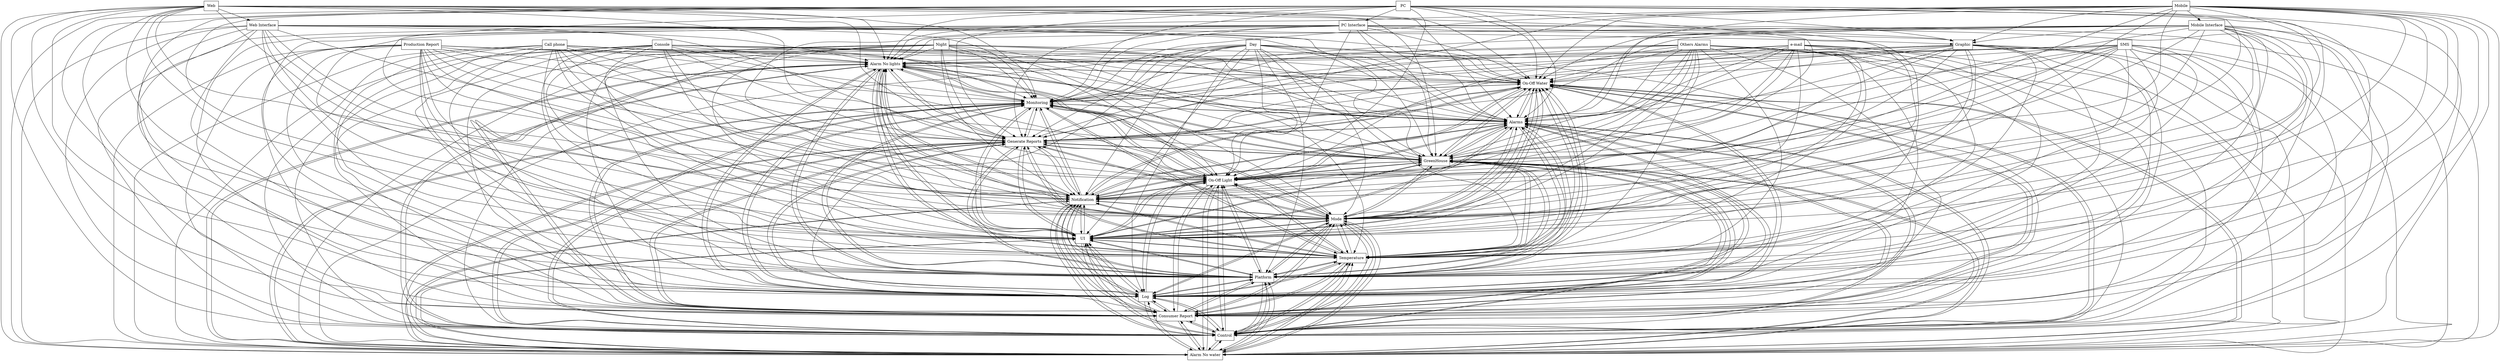 digraph{
graph [rankdir=TB];
node [shape=box];
edge [arrowhead=normal];
0[label="Graphic",]
1[label="e-mail",]
2[label="Alarm No lights",]
3[label="On-Off Water",]
4[label="Day",]
5[label="Console",]
6[label="Alarm No water",]
7[label="Control",]
8[label="Consumer Report",]
9[label="Log",]
10[label="Production Report",]
11[label="Night",]
12[label="Mobile",]
13[label="Platform",]
14[label="Web Interface",]
15[label="Others Alarms",]
16[label="Temperature",]
17[label="UI",]
18[label="Mode",]
19[label="Notification",]
20[label="Call phone",]
21[label="On-Off Light",]
22[label="GreenHouse",]
23[label="PC Interface",]
24[label="Mobile Interface",]
25[label="Web",]
26[label="Generate Reports",]
27[label="Alarms",]
28[label="Monitoring",]
29[label="SMS",]
30[label="PC",]
0->2[label="",]
0->3[label="",]
0->6[label="",]
0->7[label="",]
0->8[label="",]
0->9[label="",]
0->13[label="",]
0->16[label="",]
0->17[label="",]
0->18[label="",]
0->19[label="",]
0->21[label="",]
0->22[label="",]
0->26[label="",]
0->27[label="",]
0->28[label="",]
1->2[label="",]
1->3[label="",]
1->6[label="",]
1->7[label="",]
1->8[label="",]
1->9[label="",]
1->13[label="",]
1->16[label="",]
1->17[label="",]
1->18[label="",]
1->19[label="",]
1->21[label="",]
1->22[label="",]
1->26[label="",]
1->27[label="",]
1->28[label="",]
2->3[label="",]
2->6[label="",]
2->7[label="",]
2->8[label="",]
2->9[label="",]
2->13[label="",]
2->16[label="",]
2->17[label="",]
2->18[label="",]
2->19[label="",]
2->21[label="",]
2->22[label="",]
2->26[label="",]
2->27[label="",]
2->28[label="",]
3->2[label="",]
3->6[label="",]
3->7[label="",]
3->8[label="",]
3->9[label="",]
3->13[label="",]
3->16[label="",]
3->17[label="",]
3->18[label="",]
3->19[label="",]
3->21[label="",]
3->22[label="",]
3->26[label="",]
3->27[label="",]
3->28[label="",]
4->2[label="",]
4->3[label="",]
4->6[label="",]
4->7[label="",]
4->8[label="",]
4->9[label="",]
4->13[label="",]
4->16[label="",]
4->17[label="",]
4->18[label="",]
4->19[label="",]
4->21[label="",]
4->22[label="",]
4->26[label="",]
4->27[label="",]
4->28[label="",]
5->2[label="",]
5->3[label="",]
5->6[label="",]
5->7[label="",]
5->8[label="",]
5->9[label="",]
5->13[label="",]
5->16[label="",]
5->17[label="",]
5->18[label="",]
5->19[label="",]
5->21[label="",]
5->22[label="",]
5->26[label="",]
5->27[label="",]
5->28[label="",]
6->2[label="",]
6->3[label="",]
6->7[label="",]
6->8[label="",]
6->9[label="",]
6->13[label="",]
6->16[label="",]
6->17[label="",]
6->18[label="",]
6->19[label="",]
6->21[label="",]
6->22[label="",]
6->26[label="",]
6->27[label="",]
6->28[label="",]
7->2[label="",]
7->3[label="",]
7->6[label="",]
7->8[label="",]
7->9[label="",]
7->13[label="",]
7->16[label="",]
7->17[label="",]
7->18[label="",]
7->19[label="",]
7->21[label="",]
7->22[label="",]
7->26[label="",]
7->27[label="",]
7->28[label="",]
8->2[label="",]
8->3[label="",]
8->6[label="",]
8->7[label="",]
8->9[label="",]
8->13[label="",]
8->16[label="",]
8->17[label="",]
8->18[label="",]
8->19[label="",]
8->21[label="",]
8->22[label="",]
8->26[label="",]
8->27[label="",]
8->28[label="",]
9->2[label="",]
9->3[label="",]
9->6[label="",]
9->7[label="",]
9->8[label="",]
9->13[label="",]
9->16[label="",]
9->17[label="",]
9->18[label="",]
9->19[label="",]
9->21[label="",]
9->22[label="",]
9->26[label="",]
9->27[label="",]
9->28[label="",]
10->2[label="",]
10->3[label="",]
10->6[label="",]
10->7[label="",]
10->8[label="",]
10->9[label="",]
10->13[label="",]
10->16[label="",]
10->17[label="",]
10->18[label="",]
10->19[label="",]
10->21[label="",]
10->22[label="",]
10->26[label="",]
10->27[label="",]
10->28[label="",]
11->2[label="",]
11->3[label="",]
11->6[label="",]
11->7[label="",]
11->8[label="",]
11->9[label="",]
11->13[label="",]
11->16[label="",]
11->17[label="",]
11->18[label="",]
11->19[label="",]
11->21[label="",]
11->22[label="",]
11->26[label="",]
11->27[label="",]
11->28[label="",]
12->0[label="",]
12->2[label="",]
12->3[label="",]
12->6[label="",]
12->7[label="",]
12->8[label="",]
12->9[label="",]
12->13[label="",]
12->16[label="",]
12->17[label="",]
12->18[label="",]
12->19[label="",]
12->21[label="",]
12->22[label="",]
12->24[label="",]
12->26[label="",]
12->27[label="",]
12->28[label="",]
13->2[label="",]
13->3[label="",]
13->6[label="",]
13->7[label="",]
13->8[label="",]
13->9[label="",]
13->16[label="",]
13->17[label="",]
13->18[label="",]
13->19[label="",]
13->21[label="",]
13->22[label="",]
13->26[label="",]
13->27[label="",]
13->28[label="",]
14->0[label="",]
14->2[label="",]
14->3[label="",]
14->6[label="",]
14->7[label="",]
14->8[label="",]
14->9[label="",]
14->13[label="",]
14->16[label="",]
14->17[label="",]
14->18[label="",]
14->19[label="",]
14->21[label="",]
14->22[label="",]
14->26[label="",]
14->27[label="",]
14->28[label="",]
15->2[label="",]
15->3[label="",]
15->6[label="",]
15->7[label="",]
15->8[label="",]
15->9[label="",]
15->13[label="",]
15->16[label="",]
15->17[label="",]
15->18[label="",]
15->19[label="",]
15->21[label="",]
15->22[label="",]
15->26[label="",]
15->27[label="",]
15->28[label="",]
16->2[label="",]
16->3[label="",]
16->6[label="",]
16->7[label="",]
16->8[label="",]
16->9[label="",]
16->13[label="",]
16->17[label="",]
16->18[label="",]
16->19[label="",]
16->21[label="",]
16->22[label="",]
16->26[label="",]
16->27[label="",]
16->28[label="",]
17->2[label="",]
17->3[label="",]
17->6[label="",]
17->7[label="",]
17->8[label="",]
17->9[label="",]
17->13[label="",]
17->16[label="",]
17->18[label="",]
17->19[label="",]
17->21[label="",]
17->22[label="",]
17->26[label="",]
17->27[label="",]
17->28[label="",]
18->2[label="",]
18->3[label="",]
18->6[label="",]
18->7[label="",]
18->8[label="",]
18->9[label="",]
18->13[label="",]
18->16[label="",]
18->17[label="",]
18->19[label="",]
18->21[label="",]
18->22[label="",]
18->26[label="",]
18->27[label="",]
18->28[label="",]
19->2[label="",]
19->3[label="",]
19->6[label="",]
19->7[label="",]
19->8[label="",]
19->9[label="",]
19->13[label="",]
19->16[label="",]
19->17[label="",]
19->18[label="",]
19->21[label="",]
19->22[label="",]
19->26[label="",]
19->27[label="",]
19->28[label="",]
20->2[label="",]
20->3[label="",]
20->6[label="",]
20->7[label="",]
20->8[label="",]
20->9[label="",]
20->13[label="",]
20->16[label="",]
20->17[label="",]
20->18[label="",]
20->19[label="",]
20->21[label="",]
20->22[label="",]
20->26[label="",]
20->27[label="",]
20->28[label="",]
21->2[label="",]
21->3[label="",]
21->6[label="",]
21->7[label="",]
21->8[label="",]
21->9[label="",]
21->13[label="",]
21->16[label="",]
21->17[label="",]
21->18[label="",]
21->19[label="",]
21->22[label="",]
21->26[label="",]
21->27[label="",]
21->28[label="",]
22->2[label="",]
22->3[label="",]
22->6[label="",]
22->7[label="",]
22->8[label="",]
22->9[label="",]
22->13[label="",]
22->16[label="",]
22->17[label="",]
22->18[label="",]
22->19[label="",]
22->21[label="",]
22->26[label="",]
22->27[label="",]
22->28[label="",]
23->0[label="",]
23->2[label="",]
23->3[label="",]
23->6[label="",]
23->7[label="",]
23->8[label="",]
23->9[label="",]
23->13[label="",]
23->16[label="",]
23->17[label="",]
23->18[label="",]
23->19[label="",]
23->21[label="",]
23->22[label="",]
23->26[label="",]
23->27[label="",]
23->28[label="",]
24->0[label="",]
24->2[label="",]
24->3[label="",]
24->6[label="",]
24->7[label="",]
24->8[label="",]
24->9[label="",]
24->13[label="",]
24->16[label="",]
24->17[label="",]
24->18[label="",]
24->19[label="",]
24->21[label="",]
24->22[label="",]
24->26[label="",]
24->27[label="",]
24->28[label="",]
25->0[label="",]
25->2[label="",]
25->3[label="",]
25->6[label="",]
25->7[label="",]
25->8[label="",]
25->9[label="",]
25->13[label="",]
25->14[label="",]
25->16[label="",]
25->17[label="",]
25->18[label="",]
25->19[label="",]
25->21[label="",]
25->22[label="",]
25->26[label="",]
25->27[label="",]
25->28[label="",]
26->2[label="",]
26->3[label="",]
26->6[label="",]
26->7[label="",]
26->8[label="",]
26->9[label="",]
26->13[label="",]
26->16[label="",]
26->17[label="",]
26->18[label="",]
26->19[label="",]
26->21[label="",]
26->22[label="",]
26->27[label="",]
26->28[label="",]
27->2[label="",]
27->3[label="",]
27->6[label="",]
27->7[label="",]
27->8[label="",]
27->9[label="",]
27->13[label="",]
27->16[label="",]
27->17[label="",]
27->18[label="",]
27->19[label="",]
27->21[label="",]
27->22[label="",]
27->26[label="",]
27->28[label="",]
28->2[label="",]
28->3[label="",]
28->6[label="",]
28->7[label="",]
28->8[label="",]
28->9[label="",]
28->13[label="",]
28->16[label="",]
28->17[label="",]
28->18[label="",]
28->19[label="",]
28->21[label="",]
28->22[label="",]
28->26[label="",]
28->27[label="",]
29->2[label="",]
29->3[label="",]
29->6[label="",]
29->7[label="",]
29->8[label="",]
29->9[label="",]
29->13[label="",]
29->16[label="",]
29->17[label="",]
29->18[label="",]
29->19[label="",]
29->21[label="",]
29->22[label="",]
29->26[label="",]
29->27[label="",]
29->28[label="",]
30->0[label="",]
30->2[label="",]
30->3[label="",]
30->6[label="",]
30->7[label="",]
30->8[label="",]
30->9[label="",]
30->13[label="",]
30->16[label="",]
30->17[label="",]
30->18[label="",]
30->19[label="",]
30->21[label="",]
30->22[label="",]
30->23[label="",]
30->26[label="",]
30->27[label="",]
30->28[label="",]
}
